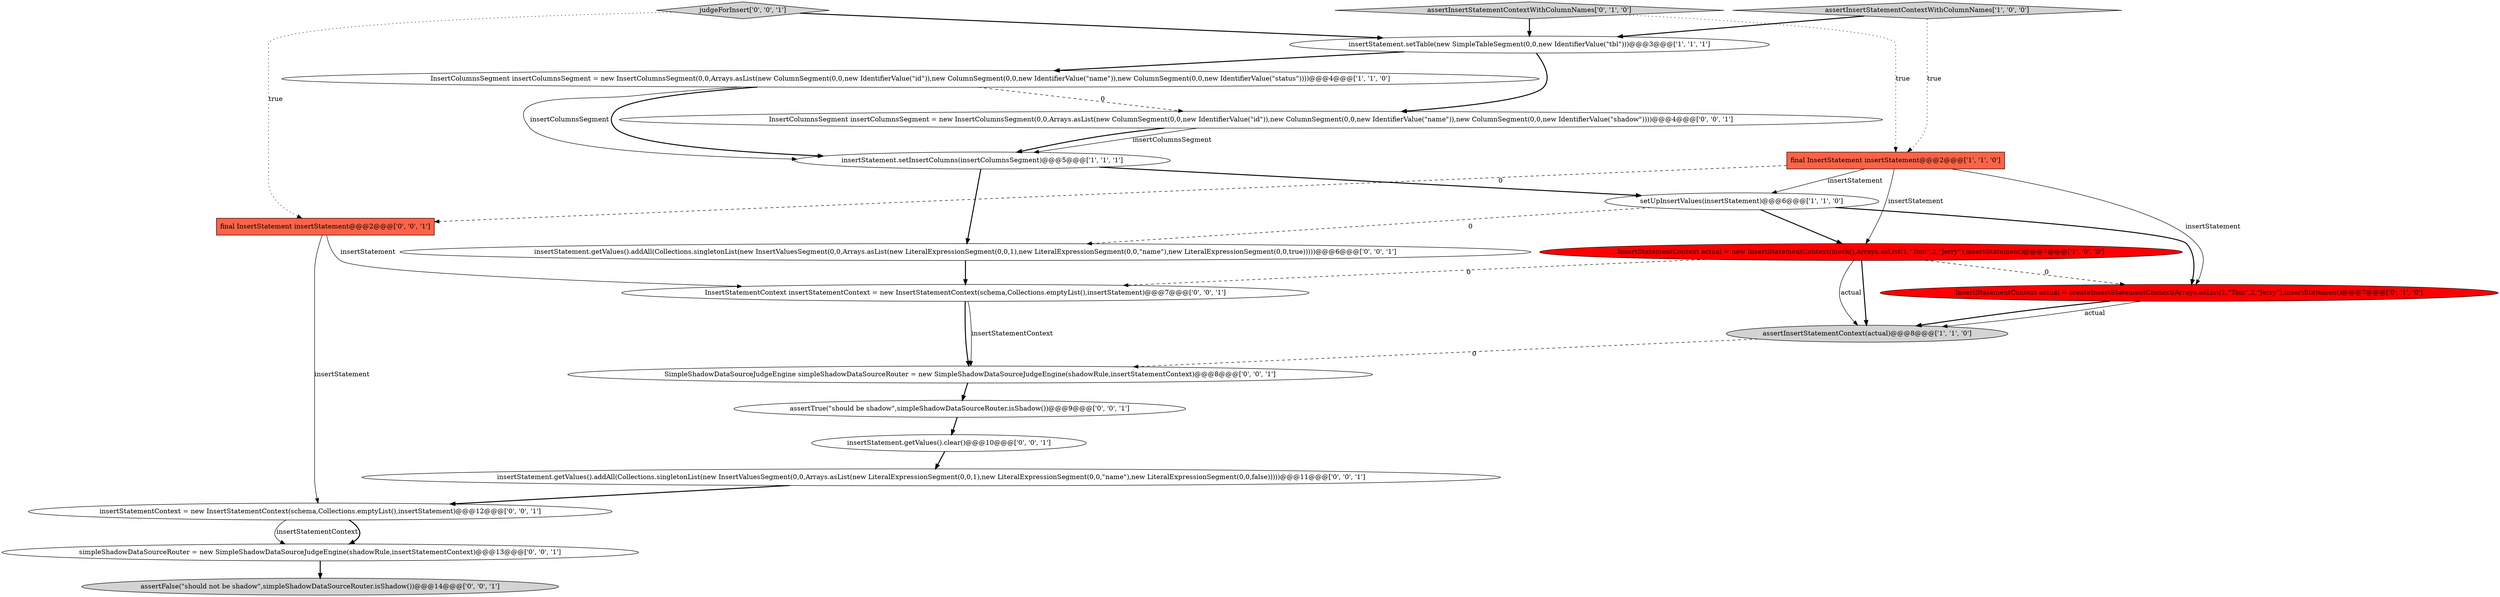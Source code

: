digraph {
21 [style = filled, label = "InsertColumnsSegment insertColumnsSegment = new InsertColumnsSegment(0,0,Arrays.asList(new ColumnSegment(0,0,new IdentifierValue(\"id\")),new ColumnSegment(0,0,new IdentifierValue(\"name\")),new ColumnSegment(0,0,new IdentifierValue(\"shadow\"))))@@@4@@@['0', '0', '1']", fillcolor = white, shape = ellipse image = "AAA0AAABBB3BBB"];
0 [style = filled, label = "final InsertStatement insertStatement@@@2@@@['1', '1', '0']", fillcolor = tomato, shape = box image = "AAA0AAABBB1BBB"];
10 [style = filled, label = "assertFalse(\"should not be shadow\",simpleShadowDataSourceRouter.isShadow())@@@14@@@['0', '0', '1']", fillcolor = lightgray, shape = ellipse image = "AAA0AAABBB3BBB"];
4 [style = filled, label = "InsertColumnsSegment insertColumnsSegment = new InsertColumnsSegment(0,0,Arrays.asList(new ColumnSegment(0,0,new IdentifierValue(\"id\")),new ColumnSegment(0,0,new IdentifierValue(\"name\")),new ColumnSegment(0,0,new IdentifierValue(\"status\"))))@@@4@@@['1', '1', '0']", fillcolor = white, shape = ellipse image = "AAA0AAABBB1BBB"];
12 [style = filled, label = "insertStatement.getValues().clear()@@@10@@@['0', '0', '1']", fillcolor = white, shape = ellipse image = "AAA0AAABBB3BBB"];
6 [style = filled, label = "setUpInsertValues(insertStatement)@@@6@@@['1', '1', '0']", fillcolor = white, shape = ellipse image = "AAA0AAABBB1BBB"];
5 [style = filled, label = "assertInsertStatementContext(actual)@@@8@@@['1', '1', '0']", fillcolor = lightgray, shape = ellipse image = "AAA0AAABBB1BBB"];
8 [style = filled, label = "assertInsertStatementContextWithColumnNames['0', '1', '0']", fillcolor = lightgray, shape = diamond image = "AAA0AAABBB2BBB"];
20 [style = filled, label = "judgeForInsert['0', '0', '1']", fillcolor = lightgray, shape = diamond image = "AAA0AAABBB3BBB"];
11 [style = filled, label = "SimpleShadowDataSourceJudgeEngine simpleShadowDataSourceRouter = new SimpleShadowDataSourceJudgeEngine(shadowRule,insertStatementContext)@@@8@@@['0', '0', '1']", fillcolor = white, shape = ellipse image = "AAA0AAABBB3BBB"];
1 [style = filled, label = "InsertStatementContext actual = new InsertStatementContext(mock(),Arrays.asList(1,\"Tom\",2,\"Jerry\"),insertStatement)@@@7@@@['1', '0', '0']", fillcolor = red, shape = ellipse image = "AAA1AAABBB1BBB"];
13 [style = filled, label = "insertStatement.getValues().addAll(Collections.singletonList(new InsertValuesSegment(0,0,Arrays.asList(new LiteralExpressionSegment(0,0,1),new LiteralExpressionSegment(0,0,\"name\"),new LiteralExpressionSegment(0,0,false)))))@@@11@@@['0', '0', '1']", fillcolor = white, shape = ellipse image = "AAA0AAABBB3BBB"];
3 [style = filled, label = "insertStatement.setTable(new SimpleTableSegment(0,0,new IdentifierValue(\"tbl\")))@@@3@@@['1', '1', '1']", fillcolor = white, shape = ellipse image = "AAA0AAABBB1BBB"];
7 [style = filled, label = "assertInsertStatementContextWithColumnNames['1', '0', '0']", fillcolor = lightgray, shape = diamond image = "AAA0AAABBB1BBB"];
18 [style = filled, label = "InsertStatementContext insertStatementContext = new InsertStatementContext(schema,Collections.emptyList(),insertStatement)@@@7@@@['0', '0', '1']", fillcolor = white, shape = ellipse image = "AAA0AAABBB3BBB"];
19 [style = filled, label = "insertStatementContext = new InsertStatementContext(schema,Collections.emptyList(),insertStatement)@@@12@@@['0', '0', '1']", fillcolor = white, shape = ellipse image = "AAA0AAABBB3BBB"];
9 [style = filled, label = "InsertStatementContext actual = createInsertStatementContext(Arrays.asList(1,\"Tom\",2,\"Jerry\"),insertStatement)@@@7@@@['0', '1', '0']", fillcolor = red, shape = ellipse image = "AAA1AAABBB2BBB"];
17 [style = filled, label = "assertTrue(\"should be shadow\",simpleShadowDataSourceRouter.isShadow())@@@9@@@['0', '0', '1']", fillcolor = white, shape = ellipse image = "AAA0AAABBB3BBB"];
14 [style = filled, label = "insertStatement.getValues().addAll(Collections.singletonList(new InsertValuesSegment(0,0,Arrays.asList(new LiteralExpressionSegment(0,0,1),new LiteralExpressionSegment(0,0,\"name\"),new LiteralExpressionSegment(0,0,true)))))@@@6@@@['0', '0', '1']", fillcolor = white, shape = ellipse image = "AAA0AAABBB3BBB"];
2 [style = filled, label = "insertStatement.setInsertColumns(insertColumnsSegment)@@@5@@@['1', '1', '1']", fillcolor = white, shape = ellipse image = "AAA0AAABBB1BBB"];
16 [style = filled, label = "final InsertStatement insertStatement@@@2@@@['0', '0', '1']", fillcolor = tomato, shape = box image = "AAA0AAABBB3BBB"];
15 [style = filled, label = "simpleShadowDataSourceRouter = new SimpleShadowDataSourceJudgeEngine(shadowRule,insertStatementContext)@@@13@@@['0', '0', '1']", fillcolor = white, shape = ellipse image = "AAA0AAABBB3BBB"];
1->5 [style = bold, label=""];
15->10 [style = bold, label=""];
21->2 [style = solid, label="insertColumnsSegment"];
2->6 [style = bold, label=""];
18->11 [style = bold, label=""];
8->3 [style = bold, label=""];
0->16 [style = dashed, label="0"];
1->9 [style = dashed, label="0"];
19->15 [style = solid, label="insertStatementContext"];
1->18 [style = dashed, label="0"];
20->3 [style = bold, label=""];
4->2 [style = bold, label=""];
6->14 [style = dashed, label="0"];
7->0 [style = dotted, label="true"];
4->21 [style = dashed, label="0"];
3->4 [style = bold, label=""];
7->3 [style = bold, label=""];
18->11 [style = solid, label="insertStatementContext"];
16->19 [style = solid, label="insertStatement"];
9->5 [style = solid, label="actual"];
21->2 [style = bold, label=""];
6->1 [style = bold, label=""];
12->13 [style = bold, label=""];
13->19 [style = bold, label=""];
0->9 [style = solid, label="insertStatement"];
17->12 [style = bold, label=""];
5->11 [style = dashed, label="0"];
2->14 [style = bold, label=""];
1->5 [style = solid, label="actual"];
4->2 [style = solid, label="insertColumnsSegment"];
9->5 [style = bold, label=""];
11->17 [style = bold, label=""];
3->21 [style = bold, label=""];
14->18 [style = bold, label=""];
8->0 [style = dotted, label="true"];
0->1 [style = solid, label="insertStatement"];
6->9 [style = bold, label=""];
19->15 [style = bold, label=""];
0->6 [style = solid, label="insertStatement"];
16->18 [style = solid, label="insertStatement"];
20->16 [style = dotted, label="true"];
}
